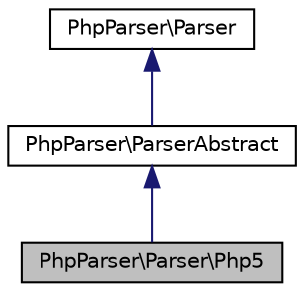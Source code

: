digraph "PhpParser\Parser\Php5"
{
  edge [fontname="Helvetica",fontsize="10",labelfontname="Helvetica",labelfontsize="10"];
  node [fontname="Helvetica",fontsize="10",shape=record];
  Node0 [label="PhpParser\\Parser\\Php5",height=0.2,width=0.4,color="black", fillcolor="grey75", style="filled", fontcolor="black"];
  Node1 -> Node0 [dir="back",color="midnightblue",fontsize="10",style="solid",fontname="Helvetica"];
  Node1 [label="PhpParser\\ParserAbstract",height=0.2,width=0.4,color="black", fillcolor="white", style="filled",URL="$classPhpParser_1_1ParserAbstract.html"];
  Node2 -> Node1 [dir="back",color="midnightblue",fontsize="10",style="solid",fontname="Helvetica"];
  Node2 [label="PhpParser\\Parser",height=0.2,width=0.4,color="black", fillcolor="white", style="filled",URL="$interfacePhpParser_1_1Parser.html"];
}

